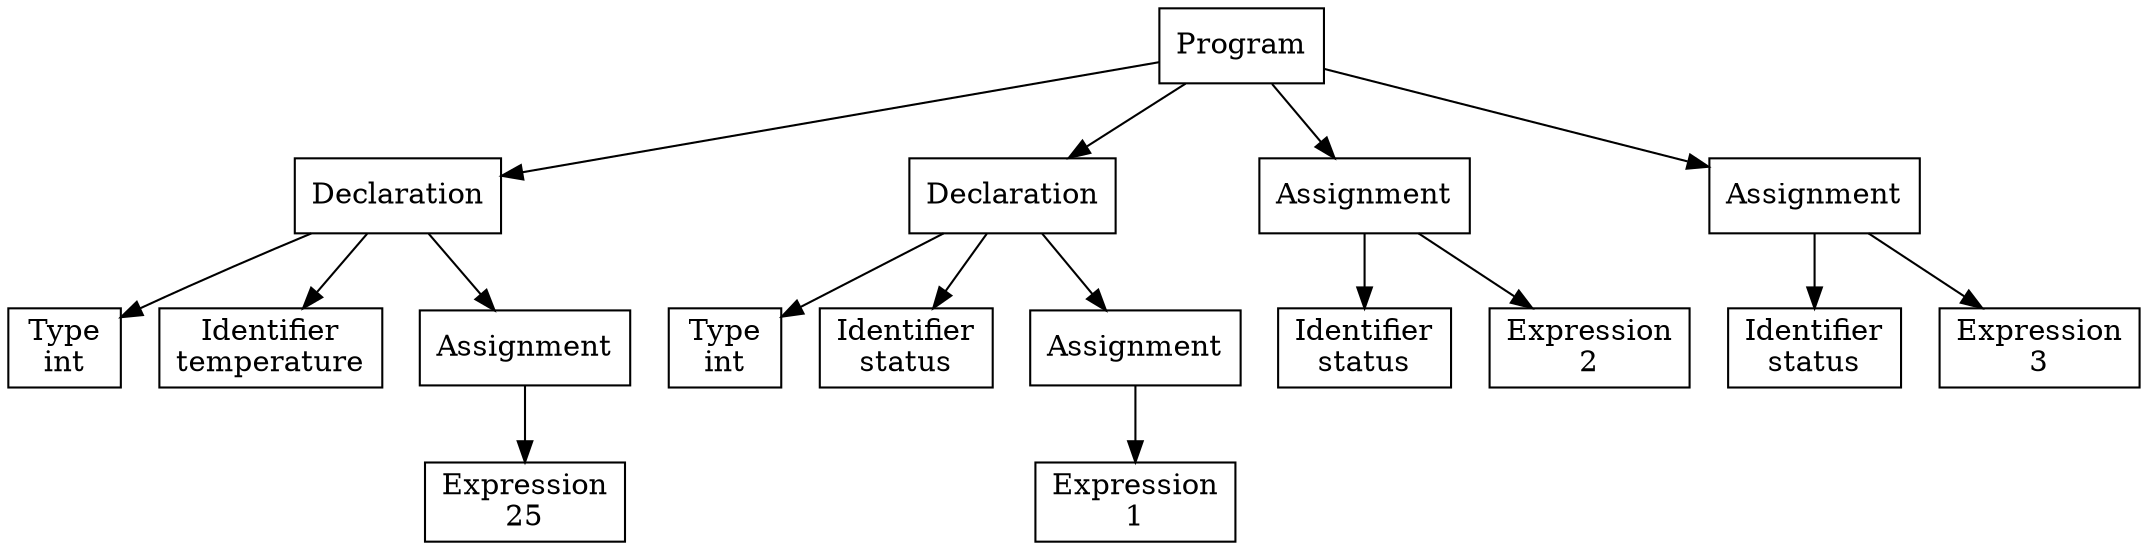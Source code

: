 digraph AST {
  node [shape=box];
  node0 [label="Program\n"];
  node1 [label="Declaration\n"];
  node0 -> node1;
  node2 [label="Type\nint"];
  node1 -> node2;
  node3 [label="Identifier\ntemperature"];
  node1 -> node3;
  node4 [label="Assignment\n"];
  node1 -> node4;
  node5 [label="Expression\n25"];
  node4 -> node5;
  node6 [label="Declaration\n"];
  node0 -> node6;
  node7 [label="Type\nint"];
  node6 -> node7;
  node8 [label="Identifier\nstatus"];
  node6 -> node8;
  node9 [label="Assignment\n"];
  node6 -> node9;
  node10 [label="Expression\n1"];
  node9 -> node10;
  node11 [label="Assignment\n"];
  node0 -> node11;
  node12 [label="Identifier\nstatus"];
  node11 -> node12;
  node13 [label="Expression\n2"];
  node11 -> node13;
  node14 [label="Assignment\n"];
  node0 -> node14;
  node15 [label="Identifier\nstatus"];
  node14 -> node15;
  node16 [label="Expression\n3"];
  node14 -> node16;
}